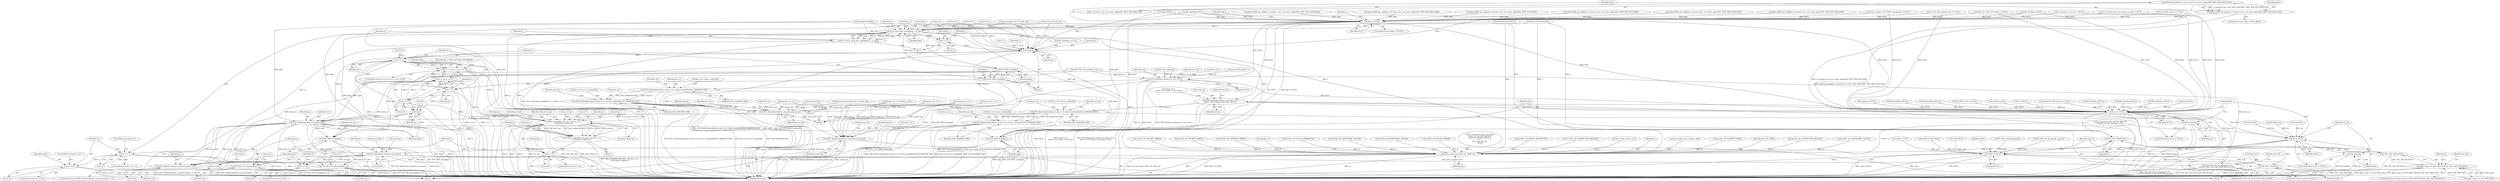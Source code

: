 digraph "0_openssl_b15f8769644b00ef7283521593360b7b2135cb63@array" {
"1000742" [label="(Call,X509_get_pubkey(s->session->sess_cert->peer_pkeys[SSL_PKEY_RSA_ENC].x509))"];
"1000740" [label="(Call,pkey=X509_get_pubkey(s->session->sess_cert->peer_pkeys[SSL_PKEY_RSA_ENC].x509))"];
"1001423" [label="(Call,pkey != NULL)"];
"1001443" [label="(Call,tls12_check_peer_sigalg(&md, s, p, pkey))"];
"1001441" [label="(Call,rv = tls12_check_peer_sigalg(&md, s, p, pkey))"];
"1001450" [label="(Call,rv == -1)"];
"1001457" [label="(Call,rv == 0)"];
"1001467" [label="(Call,p += 2)"];
"1001486" [label="(Call,n2s(p,i))"];
"1001498" [label="(Call,i != n)"];
"1001497" [label="(Call,(i != n) || (n > j) || (n <= 0))"];
"1001502" [label="(Call,n > j)"];
"1001501" [label="(Call,(n > j) || (n <= 0))"];
"1001505" [label="(Call,n <= 0)"];
"1001607" [label="(Call,RSA_verify(NID_md5_sha1, md_buf, j, p, n,\n\t\t\t\t\t\t\t\tpkey->pkey.rsa))"];
"1001605" [label="(Call,i=RSA_verify(NID_md5_sha1, md_buf, j, p, n,\n\t\t\t\t\t\t\t\tpkey->pkey.rsa))"];
"1001619" [label="(Call,i < 0)"];
"1001631" [label="(Call,i == 0)"];
"1001684" [label="(Call,(int)n)"];
"1001680" [label="(Call,EVP_VerifyFinal(&md_ctx,p,(int)n,pkey))"];
"1001679" [label="(Call,EVP_VerifyFinal(&md_ctx,p,(int)n,pkey) <= 0)"];
"1001728" [label="(Call,EVP_PKEY_free(pkey))"];
"1001730" [label="(Call,EVP_MD_CTX_cleanup(&md_ctx))"];
"1001741" [label="(Call,EVP_PKEY_free(pkey))"];
"1001765" [label="(Call,EVP_MD_CTX_cleanup(&md_ctx))"];
"1001494" [label="(Call,EVP_PKEY_size(pkey))"];
"1001492" [label="(Call,j=EVP_PKEY_size(pkey))"];
"1001521" [label="(Call,SSL_USE_SIGALGS(s))"];
"1001520" [label="(Call,!SSL_USE_SIGALGS(s))"];
"1001514" [label="(Call,pkey->type == EVP_PKEY_RSA && !SSL_USE_SIGALGS(s))"];
"1001736" [label="(Call,ssl3_send_alert(s,SSL3_AL_FATAL,al))"];
"1001546" [label="(Call,EVP_DigestInit_ex(&md_ctx,(num == 2)\n\t\t\t\t\t?s->ctx->md5:s->ctx->sha1, NULL))"];
"1001564" [label="(Call,EVP_DigestUpdate(&md_ctx,&(s->s3->client_random[0]),SSL3_RANDOM_SIZE))"];
"1001576" [label="(Call,EVP_DigestUpdate(&md_ctx,&(s->s3->server_random[0]),SSL3_RANDOM_SIZE))"];
"1001588" [label="(Call,EVP_DigestUpdate(&md_ctx,param,param_len))"];
"1001593" [label="(Call,EVP_DigestFinal_ex(&md_ctx,q,&size))"];
"1001542" [label="(Call,EVP_MD_CTX_set_flags(&md_ctx,\n\t\t\t\t\tEVP_MD_CTX_FLAG_NON_FIPS_ALLOW))"];
"1001599" [label="(Call,q+=size)"];
"1001744" [label="(Call,rsa != NULL)"];
"1001747" [label="(Call,RSA_free(rsa))"];
"1001750" [label="(Call,dh != NULL)"];
"1001753" [label="(Call,DH_free(dh))"];
"1001760" [label="(Call,ecdh != NULL)"];
"1001763" [label="(Call,EC_KEY_free(ecdh))"];
"1001644" [label="(Call,EVP_VerifyInit_ex(&md_ctx, md, NULL))"];
"1001649" [label="(Call,EVP_VerifyUpdate(&md_ctx,&(s->s3->client_random[0]),SSL3_RANDOM_SIZE))"];
"1001661" [label="(Call,EVP_VerifyUpdate(&md_ctx,&(s->s3->server_random[0]),SSL3_RANDOM_SIZE))"];
"1001673" [label="(Call,EVP_VerifyUpdate(&md_ctx,param,param_len))"];
"1001635" [label="(Call,al=SSL_AD_DECRYPT_ERROR)"];
"1001441" [label="(Call,rv = tls12_check_peer_sigalg(&md, s, p, pkey))"];
"1000281" [label="(Call,p=(unsigned char *)s->init_msg)"];
"1001619" [label="(Call,i < 0)"];
"1001474" [label="(Call,md = EVP_sha1())"];
"1001545" [label="(Identifier,EVP_MD_CTX_FLAG_NON_FIPS_ALLOW)"];
"1001594" [label="(Call,&md_ctx)"];
"1001503" [label="(Identifier,n)"];
"1000710" [label="(Call,BN_bin2bn(p,i,NULL))"];
"1001488" [label="(Identifier,i)"];
"1001612" [label="(Identifier,n)"];
"1001754" [label="(Identifier,dh)"];
"1001187" [label="(Call,ecdh=EC_KEY_new())"];
"1001242" [label="(Call,ngroup == NULL)"];
"1001649" [label="(Call,EVP_VerifyUpdate(&md_ctx,&(s->s3->client_random[0]),SSL3_RANDOM_SIZE))"];
"1001567" [label="(Call,&(s->s3->client_random[0]))"];
"1001523" [label="(Block,)"];
"1001492" [label="(Call,j=EVP_PKEY_size(pkey))"];
"1000155" [label="(Call,*dh=NULL)"];
"1000386" [label="(Call,param_len=0)"];
"1001563" [label="(Identifier,NULL)"];
"1001577" [label="(Call,&md_ctx)"];
"1001765" [label="(Call,EVP_MD_CTX_cleanup(&md_ctx))"];
"1001609" [label="(Identifier,md_buf)"];
"1000447" [label="(Call,param_len += i)"];
"1001590" [label="(Identifier,md_ctx)"];
"1001767" [label="(Identifier,md_ctx)"];
"1001703" [label="(Identifier,alg_a)"];
"1000759" [label="(Call,pkey=X509_get_pubkey(s->session->sess_cert->peer_pkeys[SSL_PKEY_DSA_SIGN].x509))"];
"1001690" [label="(Call,al=SSL_AD_DECRYPT_ERROR)"];
"1001763" [label="(Call,EC_KEY_free(ecdh))"];
"1001647" [label="(Identifier,md)"];
"1001623" [label="(Call,al=SSL_AD_DECRYPT_ERROR)"];
"1001652" [label="(Call,&(s->s3->client_random[0]))"];
"1001134" [label="(Call,pkey=X509_get_pubkey(s->session->sess_cert->peer_pkeys[SSL_PKEY_DSA_SIGN].x509))"];
"1001499" [label="(Identifier,i)"];
"1001650" [label="(Call,&md_ctx)"];
"1001546" [label="(Call,EVP_DigestInit_ex(&md_ctx,(num == 2)\n\t\t\t\t\t?s->ctx->md5:s->ctx->sha1, NULL))"];
"1001677" [label="(Identifier,param_len)"];
"1001521" [label="(Call,SSL_USE_SIGALGS(s))"];
"1001684" [label="(Call,(int)n)"];
"1001621" [label="(Literal,0)"];
"1001736" [label="(Call,ssl3_send_alert(s,SSL3_AL_FATAL,al))"];
"1001502" [label="(Call,n > j)"];
"1001467" [label="(Call,p += 2)"];
"1001600" [label="(Identifier,q)"];
"1001770" [label="(Literal,1)"];
"1001398" [label="(Call,ecdh=NULL)"];
"1001541" [label="(Block,)"];
"1001459" [label="(Literal,0)"];
"1001618" [label="(ControlStructure,if (i < 0))"];
"1001452" [label="(Call,-1)"];
"1001486" [label="(Call,n2s(p,i))"];
"1001542" [label="(Call,EVP_MD_CTX_set_flags(&md_ctx,\n\t\t\t\t\tEVP_MD_CTX_FLAG_NON_FIPS_ALLOW))"];
"1000719" [label="(Call,p+=i)"];
"1001597" [label="(Call,&size)"];
"1001504" [label="(Identifier,j)"];
"1001468" [label="(Identifier,p)"];
"1001497" [label="(Call,(i != n) || (n > j) || (n <= 0))"];
"1001337" [label="(Call,param_len += encoded_pt_len)"];
"1000867" [label="(Call,param_len += i)"];
"1001771" [label="(MethodReturn,int)"];
"1001517" [label="(Identifier,pkey)"];
"1000551" [label="(Call,BN_bin2bn(p,i,NULL))"];
"1001747" [label="(Call,RSA_free(rsa))"];
"1001578" [label="(Identifier,md_ctx)"];
"1001686" [label="(Identifier,n)"];
"1001465" [label="(Call,EVP_MD_name(md))"];
"1001729" [label="(Identifier,pkey)"];
"1000502" [label="(Call,p+=i)"];
"1001589" [label="(Call,&md_ctx)"];
"1001749" [label="(ControlStructure,if (dh != NULL))"];
"1000400" [label="(Call,al=SSL_AD_DECODE_ERROR)"];
"1001661" [label="(Call,EVP_VerifyUpdate(&md_ctx,&(s->s3->server_random[0]),SSL3_RANDOM_SIZE))"];
"1001620" [label="(Identifier,i)"];
"1000602" [label="(Call,BN_bin2bn(p,i,NULL))"];
"1001745" [label="(Identifier,rsa)"];
"1001679" [label="(Call,EVP_VerifyFinal(&md_ctx,p,(int)n,pkey) <= 0)"];
"1000699" [label="(Call,param_len += i)"];
"1000183" [label="(Call,s->method->ssl_get_message(s,\n\t\tSSL3_ST_CR_KEY_EXCH_A,\n\t\tSSL3_ST_CR_KEY_EXCH_B,\n\t\t-1,\n\t\ts->max_cert_list,\n \t\t&ok))"];
"1001426" [label="(Block,)"];
"1001644" [label="(Call,EVP_VerifyInit_ex(&md_ctx, md, NULL))"];
"1001282" [label="(Call,al=SSL_AD_EXPORT_RESTRICTION)"];
"1001450" [label="(Call,rv == -1)"];
"1001630" [label="(ControlStructure,if (i == 0))"];
"1001513" [label="(ControlStructure,if (pkey->type == EVP_PKEY_RSA && !SSL_USE_SIGALGS(s)))"];
"1001631" [label="(Call,i == 0)"];
"1001673" [label="(Call,EVP_VerifyUpdate(&md_ctx,param,param_len))"];
"1000233" [label="(Call,al = SSL_AD_UNEXPECTED_MESSAGE)"];
"1001595" [label="(Identifier,md_ctx)"];
"1000936" [label="(Call,(dh=DH_new()) == NULL)"];
"1001469" [label="(Literal,2)"];
"1001507" [label="(Literal,0)"];
"1001543" [label="(Call,&md_ctx)"];
"1001608" [label="(Identifier,NID_md5_sha1)"];
"1000298" [label="(Call,s->session->sess_cert->peer_rsa_tmp != NULL)"];
"1001500" [label="(Identifier,n)"];
"1001079" [label="(Call,BN_bin2bn(p,i,NULL))"];
"1001506" [label="(Identifier,n)"];
"1000128" [label="(Block,)"];
"1001210" [label="(Call,tls1_check_curve(s, p, 3))"];
"1001751" [label="(Identifier,dh)"];
"1001662" [label="(Call,&md_ctx)"];
"1001683" [label="(Identifier,p)"];
"1001471" [label="(Identifier,n)"];
"1001494" [label="(Call,EVP_PKEY_size(pkey))"];
"1001490" [label="(Identifier,n)"];
"1001636" [label="(Identifier,al)"];
"1001674" [label="(Call,&md_ctx)"];
"1001737" [label="(Identifier,s)"];
"1000727" [label="(Call,srp_verify_server_param(s, &al))"];
"1001646" [label="(Identifier,md_ctx)"];
"1000740" [label="(Call,pkey=X509_get_pubkey(s->session->sess_cert->peer_pkeys[SSL_PKEY_RSA_ENC].x509))"];
"1000143" [label="(Call,*pkey=NULL)"];
"1001463" [label="(Identifier,stderr)"];
"1001607" [label="(Call,RSA_verify(NID_md5_sha1, md_buf, j, p, n,\n\t\t\t\t\t\t\t\tpkey->pkey.rsa))"];
"1001495" [label="(Identifier,pkey)"];
"1001566" [label="(Identifier,md_ctx)"];
"1000279" [label="(Call,param=p=(unsigned char *)s->init_msg)"];
"1001643" [label="(Block,)"];
"1001660" [label="(Identifier,SSL3_RANDOM_SIZE)"];
"1001449" [label="(ControlStructure,if (rv == -1))"];
"1001428" [label="(Call,SSL_USE_SIGALGS(s))"];
"1001447" [label="(Identifier,p)"];
"1001088" [label="(Call,p+=i)"];
"1001454" [label="(ControlStructure,goto err;)"];
"1001576" [label="(Call,EVP_DigestUpdate(&md_ctx,&(s->s3->server_random[0]),SSL3_RANDOM_SIZE))"];
"1001451" [label="(Identifier,rv)"];
"1001515" [label="(Call,pkey->type == EVP_PKEY_RSA)"];
"1001738" [label="(Identifier,SSL3_AL_FATAL)"];
"1000781" [label="(Call,rsa=RSA_new())"];
"1001443" [label="(Call,tls12_check_peer_sigalg(&md, s, p, pkey))"];
"1001564" [label="(Call,EVP_DigestUpdate(&md_ctx,&(s->s3->client_random[0]),SSL3_RANDOM_SIZE))"];
"1001675" [label="(Identifier,md_ctx)"];
"1001446" [label="(Identifier,s)"];
"1001766" [label="(Call,&md_ctx)"];
"1001514" [label="(Call,pkey->type == EVP_PKEY_RSA && !SSL_USE_SIGALGS(s))"];
"1001624" [label="(Identifier,al)"];
"1001565" [label="(Call,&md_ctx)"];
"1001746" [label="(Identifier,NULL)"];
"1001742" [label="(Identifier,pkey)"];
"1001575" [label="(Identifier,SSL3_RANDOM_SIZE)"];
"1001664" [label="(Call,&(s->s3->server_random[0]))"];
"1001444" [label="(Call,&md)"];
"1001728" [label="(Call,EVP_PKEY_free(pkey))"];
"1000630" [label="(Call,(unsigned int)(p[0]))"];
"1001343" [label="(Call,p+=encoded_pt_len)"];
"1001501" [label="(Call,(n > j) || (n <= 0))"];
"1000151" [label="(Call,*rsa=NULL)"];
"1001752" [label="(Identifier,NULL)"];
"1001415" [label="(Call,al=SSL_AD_UNEXPECTED_MESSAGE)"];
"1001606" [label="(Identifier,i)"];
"1000741" [label="(Identifier,pkey)"];
"1001681" [label="(Call,&md_ctx)"];
"1001498" [label="(Call,i != n)"];
"1001688" [label="(Literal,0)"];
"1001522" [label="(Identifier,s)"];
"1001423" [label="(Call,pkey != NULL)"];
"1000495" [label="(Call,al=SSL_AD_HANDSHAKE_FAILURE)"];
"1001457" [label="(Call,rv == 0)"];
"1001731" [label="(Call,&md_ctx)"];
"1001744" [label="(Call,rsa != NULL)"];
"1000937" [label="(Call,dh=DH_new())"];
"1001115" [label="(Call,pkey=X509_get_pubkey(s->session->sess_cert->peer_pkeys[SSL_PKEY_RSA_ENC].x509))"];
"1001186" [label="(Call,(ecdh=EC_KEY_new()) == NULL)"];
"1001648" [label="(Identifier,NULL)"];
"1001424" [label="(Identifier,pkey)"];
"1001030" [label="(Call,BN_bin2bn(p,i,NULL))"];
"1001691" [label="(Identifier,al)"];
"1000659" [label="(Call,BN_bin2bn(p,i,NULL))"];
"1000780" [label="(Call,(rsa=RSA_new()) == NULL)"];
"1001764" [label="(Identifier,ecdh)"];
"1001602" [label="(Call,j+=size)"];
"1001294" [label="(Call,(srvr_ecpoint = EC_POINT_new(group)) == NULL)"];
"1001527" [label="(Identifier,j)"];
"1001096" [label="(Call,ssl_security(s, SSL_SECOP_TMP_DH,\n\t\t\t\t\t\tDH_security_bits(dh), 0, dh))"];
"1001505" [label="(Call,n <= 0)"];
"1001549" [label="(Call,(num == 2)\n\t\t\t\t\t?s->ctx->md5:s->ctx->sha1)"];
"1001748" [label="(Identifier,rsa)"];
"1001596" [label="(Identifier,q)"];
"1000127" [label="(MethodParameterIn,SSL *s)"];
"1001588" [label="(Call,EVP_DigestUpdate(&md_ctx,param,param_len))"];
"1001756" [label="(Identifier,bn_ctx)"];
"1001676" [label="(Identifier,param)"];
"1001422" [label="(ControlStructure,if (pkey != NULL))"];
"1000487" [label="(Call,s->ctx->psk_identity_hint == NULL)"];
"1000289" [label="(Call,s->session->sess_cert != NULL)"];
"1001599" [label="(Call,q+=size)"];
"1001548" [label="(Identifier,md_ctx)"];
"1000876" [label="(Call,BN_bin2bn(p,i,rsa->e))"];
"1001526" [label="(Call,j=0)"];
"1001613" [label="(Call,pkey->pkey.rsa)"];
"1001760" [label="(Call,ecdh != NULL)"];
"1001680" [label="(Call,EVP_VerifyFinal(&md_ctx,p,(int)n,pkey))"];
"1001730" [label="(Call,EVP_MD_CTX_cleanup(&md_ctx))"];
"1001230" [label="(Call,al=SSL_AD_INTERNAL_ERROR)"];
"1001753" [label="(Call,DH_free(dh))"];
"1001587" [label="(Identifier,SSL3_RANDOM_SIZE)"];
"1001743" [label="(ControlStructure,if (rsa != NULL))"];
"1001496" [label="(ControlStructure,if ((i != n) || (n > j) || (n <= 0)))"];
"1001520" [label="(Call,!SSL_USE_SIGALGS(s))"];
"1001429" [label="(Identifier,s)"];
"1001651" [label="(Identifier,md_ctx)"];
"1001750" [label="(Call,dh != NULL)"];
"1000981" [label="(Call,BN_bin2bn(p,i,NULL))"];
"1001593" [label="(Call,EVP_DigestFinal_ex(&md_ctx,q,&size))"];
"1001493" [label="(Identifier,j)"];
"1001353" [label="(Call,pkey=X509_get_pubkey(s->session->sess_cert->peer_pkeys[SSL_PKEY_RSA_ENC].x509))"];
"1001739" [label="(Identifier,al)"];
"1000736" [label="(ControlStructure,if (alg_a & SSL_aRSA))"];
"1001740" [label="(JumpTarget,err:)"];
"1001461" [label="(ControlStructure,goto f_err;)"];
"1001603" [label="(Identifier,j)"];
"1001070" [label="(Call,param_len += i)"];
"1001456" [label="(ControlStructure,if (rv == 0))"];
"1001448" [label="(Identifier,pkey)"];
"1001458" [label="(Identifier,rv)"];
"1001170" [label="(Call,al=SSL_AD_ILLEGAL_PARAMETER)"];
"1001761" [label="(Identifier,ecdh)"];
"1001732" [label="(Identifier,md_ctx)"];
"1001579" [label="(Call,&(s->s3->server_random[0]))"];
"1001741" [label="(Call,EVP_PKEY_free(pkey))"];
"1001104" [label="(Call,al=SSL_AD_HANDSHAKE_FAILURE)"];
"1001372" [label="(Call,pkey=X509_get_pubkey(s->session->sess_cert->peer_pkeys[SSL_PKEY_ECC].x509))"];
"1001529" [label="(Call,q=md_buf)"];
"1001663" [label="(Identifier,md_ctx)"];
"1001489" [label="(Call,n-=2)"];
"1001605" [label="(Call,i=RSA_verify(NID_md5_sha1, md_buf, j, p, n,\n\t\t\t\t\t\t\t\tpkey->pkey.rsa))"];
"1001487" [label="(Identifier,p)"];
"1001672" [label="(Identifier,SSL3_RANDOM_SIZE)"];
"1001510" [label="(Identifier,SSL_F_SSL3_GET_KEY_EXCHANGE)"];
"1001687" [label="(Identifier,pkey)"];
"1001682" [label="(Identifier,md_ctx)"];
"1001157" [label="(Call,dh=NULL)"];
"1001611" [label="(Identifier,p)"];
"1001762" [label="(Identifier,NULL)"];
"1001442" [label="(Identifier,rv)"];
"1000429" [label="(Call,al=SSL_AD_HANDSHAKE_FAILURE)"];
"1001265" [label="(Call,EC_KEY_get0_group(ecdh))"];
"1000897" [label="(Call,pkey=X509_get_pubkey(s->session->sess_cert->peer_pkeys[SSL_PKEY_RSA_ENC].x509))"];
"1000743" [label="(Call,s->session->sess_cert->peer_pkeys[SSL_PKEY_RSA_ENC].x509)"];
"1000178" [label="(Call,EVP_MD_CTX_init(&md_ctx))"];
"1001601" [label="(Identifier,size)"];
"1001252" [label="(Call,EC_KEY_set_group(ecdh, ngroup))"];
"1000461" [label="(Call,1-i)"];
"1001430" [label="(Block,)"];
"1001610" [label="(Identifier,j)"];
"1001759" [label="(ControlStructure,if (ecdh != NULL))"];
"1001300" [label="(Call,(bn_ctx = BN_CTX_new()) == NULL)"];
"1001633" [label="(Literal,0)"];
"1001678" [label="(ControlStructure,if (EVP_VerifyFinal(&md_ctx,p,(int)n,pkey) <= 0))"];
"1001592" [label="(Identifier,param_len)"];
"1001425" [label="(Identifier,NULL)"];
"1000159" [label="(Call,*ecdh = NULL)"];
"1001734" [label="(Literal,1)"];
"1001591" [label="(Identifier,param)"];
"1001645" [label="(Call,&md_ctx)"];
"1001547" [label="(Call,&md_ctx)"];
"1000926" [label="(Call,rsa=NULL)"];
"1001632" [label="(Identifier,i)"];
"1000742" [label="(Call,X509_get_pubkey(s->session->sess_cert->peer_pkeys[SSL_PKEY_RSA_ENC].x509))"];
"1000887" [label="(Call,p+=i)"];
"1000742" -> "1000740"  [label="AST: "];
"1000742" -> "1000743"  [label="CFG: "];
"1000743" -> "1000742"  [label="AST: "];
"1000740" -> "1000742"  [label="CFG: "];
"1000742" -> "1001771"  [label="DDG: s->session->sess_cert->peer_pkeys[SSL_PKEY_RSA_ENC].x509"];
"1000742" -> "1000740"  [label="DDG: s->session->sess_cert->peer_pkeys[SSL_PKEY_RSA_ENC].x509"];
"1000740" -> "1000736"  [label="AST: "];
"1000741" -> "1000740"  [label="AST: "];
"1001424" -> "1000740"  [label="CFG: "];
"1000740" -> "1001771"  [label="DDG: X509_get_pubkey(s->session->sess_cert->peer_pkeys[SSL_PKEY_RSA_ENC].x509)"];
"1000740" -> "1001423"  [label="DDG: pkey"];
"1001423" -> "1001422"  [label="AST: "];
"1001423" -> "1001425"  [label="CFG: "];
"1001424" -> "1001423"  [label="AST: "];
"1001425" -> "1001423"  [label="AST: "];
"1001429" -> "1001423"  [label="CFG: "];
"1001703" -> "1001423"  [label="CFG: "];
"1001423" -> "1001771"  [label="DDG: NULL"];
"1001423" -> "1001771"  [label="DDG: pkey != NULL"];
"1001115" -> "1001423"  [label="DDG: pkey"];
"1000759" -> "1001423"  [label="DDG: pkey"];
"1000143" -> "1001423"  [label="DDG: pkey"];
"1000897" -> "1001423"  [label="DDG: pkey"];
"1001353" -> "1001423"  [label="DDG: pkey"];
"1001134" -> "1001423"  [label="DDG: pkey"];
"1001372" -> "1001423"  [label="DDG: pkey"];
"1000487" -> "1001423"  [label="DDG: NULL"];
"1000298" -> "1001423"  [label="DDG: NULL"];
"1000710" -> "1001423"  [label="DDG: NULL"];
"1000289" -> "1001423"  [label="DDG: NULL"];
"1001294" -> "1001423"  [label="DDG: NULL"];
"1001300" -> "1001423"  [label="DDG: NULL"];
"1001079" -> "1001423"  [label="DDG: NULL"];
"1000780" -> "1001423"  [label="DDG: NULL"];
"1001423" -> "1001443"  [label="DDG: pkey"];
"1001423" -> "1001494"  [label="DDG: pkey"];
"1001423" -> "1001546"  [label="DDG: NULL"];
"1001423" -> "1001644"  [label="DDG: NULL"];
"1001423" -> "1001728"  [label="DDG: pkey"];
"1001423" -> "1001741"  [label="DDG: pkey"];
"1001423" -> "1001744"  [label="DDG: NULL"];
"1001443" -> "1001441"  [label="AST: "];
"1001443" -> "1001448"  [label="CFG: "];
"1001444" -> "1001443"  [label="AST: "];
"1001446" -> "1001443"  [label="AST: "];
"1001447" -> "1001443"  [label="AST: "];
"1001448" -> "1001443"  [label="AST: "];
"1001441" -> "1001443"  [label="CFG: "];
"1001443" -> "1001771"  [label="DDG: &md"];
"1001443" -> "1001771"  [label="DDG: p"];
"1001443" -> "1001771"  [label="DDG: s"];
"1001443" -> "1001441"  [label="DDG: &md"];
"1001443" -> "1001441"  [label="DDG: s"];
"1001443" -> "1001441"  [label="DDG: p"];
"1001443" -> "1001441"  [label="DDG: pkey"];
"1001428" -> "1001443"  [label="DDG: s"];
"1000127" -> "1001443"  [label="DDG: s"];
"1000281" -> "1001443"  [label="DDG: p"];
"1000630" -> "1001443"  [label="DDG: p[0]"];
"1000502" -> "1001443"  [label="DDG: p"];
"1001088" -> "1001443"  [label="DDG: p"];
"1000719" -> "1001443"  [label="DDG: p"];
"1001343" -> "1001443"  [label="DDG: p"];
"1000887" -> "1001443"  [label="DDG: p"];
"1001443" -> "1001467"  [label="DDG: p"];
"1001443" -> "1001494"  [label="DDG: pkey"];
"1001443" -> "1001521"  [label="DDG: s"];
"1001443" -> "1001736"  [label="DDG: s"];
"1001443" -> "1001741"  [label="DDG: pkey"];
"1001441" -> "1001430"  [label="AST: "];
"1001442" -> "1001441"  [label="AST: "];
"1001451" -> "1001441"  [label="CFG: "];
"1001441" -> "1001771"  [label="DDG: tls12_check_peer_sigalg(&md, s, p, pkey)"];
"1001441" -> "1001450"  [label="DDG: rv"];
"1001450" -> "1001449"  [label="AST: "];
"1001450" -> "1001452"  [label="CFG: "];
"1001451" -> "1001450"  [label="AST: "];
"1001452" -> "1001450"  [label="AST: "];
"1001454" -> "1001450"  [label="CFG: "];
"1001458" -> "1001450"  [label="CFG: "];
"1001450" -> "1001771"  [label="DDG: -1"];
"1001450" -> "1001771"  [label="DDG: rv"];
"1001450" -> "1001771"  [label="DDG: rv == -1"];
"1001452" -> "1001450"  [label="DDG: 1"];
"1001450" -> "1001457"  [label="DDG: rv"];
"1001457" -> "1001456"  [label="AST: "];
"1001457" -> "1001459"  [label="CFG: "];
"1001458" -> "1001457"  [label="AST: "];
"1001459" -> "1001457"  [label="AST: "];
"1001461" -> "1001457"  [label="CFG: "];
"1001463" -> "1001457"  [label="CFG: "];
"1001457" -> "1001771"  [label="DDG: rv == 0"];
"1001457" -> "1001771"  [label="DDG: rv"];
"1001467" -> "1001430"  [label="AST: "];
"1001467" -> "1001469"  [label="CFG: "];
"1001468" -> "1001467"  [label="AST: "];
"1001469" -> "1001467"  [label="AST: "];
"1001471" -> "1001467"  [label="CFG: "];
"1001467" -> "1001771"  [label="DDG: p"];
"1000630" -> "1001467"  [label="DDG: p[0]"];
"1001467" -> "1001486"  [label="DDG: p"];
"1001486" -> "1001426"  [label="AST: "];
"1001486" -> "1001488"  [label="CFG: "];
"1001487" -> "1001486"  [label="AST: "];
"1001488" -> "1001486"  [label="AST: "];
"1001490" -> "1001486"  [label="CFG: "];
"1001486" -> "1001771"  [label="DDG: p"];
"1001486" -> "1001771"  [label="DDG: n2s(p,i)"];
"1000281" -> "1001486"  [label="DDG: p"];
"1000630" -> "1001486"  [label="DDG: p[0]"];
"1000502" -> "1001486"  [label="DDG: p"];
"1001088" -> "1001486"  [label="DDG: p"];
"1001343" -> "1001486"  [label="DDG: p"];
"1000887" -> "1001486"  [label="DDG: p"];
"1000719" -> "1001486"  [label="DDG: p"];
"1000710" -> "1001486"  [label="DDG: i"];
"1000461" -> "1001486"  [label="DDG: i"];
"1001079" -> "1001486"  [label="DDG: i"];
"1000876" -> "1001486"  [label="DDG: i"];
"1001486" -> "1001498"  [label="DDG: i"];
"1001486" -> "1001607"  [label="DDG: p"];
"1001486" -> "1001680"  [label="DDG: p"];
"1001498" -> "1001497"  [label="AST: "];
"1001498" -> "1001500"  [label="CFG: "];
"1001499" -> "1001498"  [label="AST: "];
"1001500" -> "1001498"  [label="AST: "];
"1001503" -> "1001498"  [label="CFG: "];
"1001497" -> "1001498"  [label="CFG: "];
"1001498" -> "1001771"  [label="DDG: n"];
"1001498" -> "1001771"  [label="DDG: i"];
"1001498" -> "1001497"  [label="DDG: i"];
"1001498" -> "1001497"  [label="DDG: n"];
"1001489" -> "1001498"  [label="DDG: n"];
"1001498" -> "1001502"  [label="DDG: n"];
"1001498" -> "1001607"  [label="DDG: n"];
"1001498" -> "1001684"  [label="DDG: n"];
"1001497" -> "1001496"  [label="AST: "];
"1001497" -> "1001501"  [label="CFG: "];
"1001501" -> "1001497"  [label="AST: "];
"1001510" -> "1001497"  [label="CFG: "];
"1001517" -> "1001497"  [label="CFG: "];
"1001497" -> "1001771"  [label="DDG: (i != n) || (n > j) || (n <= 0)"];
"1001497" -> "1001771"  [label="DDG: (n > j) || (n <= 0)"];
"1001497" -> "1001771"  [label="DDG: i != n"];
"1001501" -> "1001497"  [label="DDG: n > j"];
"1001501" -> "1001497"  [label="DDG: n <= 0"];
"1001502" -> "1001501"  [label="AST: "];
"1001502" -> "1001504"  [label="CFG: "];
"1001503" -> "1001502"  [label="AST: "];
"1001504" -> "1001502"  [label="AST: "];
"1001506" -> "1001502"  [label="CFG: "];
"1001501" -> "1001502"  [label="CFG: "];
"1001502" -> "1001771"  [label="DDG: j"];
"1001502" -> "1001771"  [label="DDG: n"];
"1001502" -> "1001501"  [label="DDG: n"];
"1001502" -> "1001501"  [label="DDG: j"];
"1001492" -> "1001502"  [label="DDG: j"];
"1001502" -> "1001505"  [label="DDG: n"];
"1001502" -> "1001607"  [label="DDG: n"];
"1001502" -> "1001684"  [label="DDG: n"];
"1001501" -> "1001505"  [label="CFG: "];
"1001505" -> "1001501"  [label="AST: "];
"1001501" -> "1001771"  [label="DDG: n > j"];
"1001501" -> "1001771"  [label="DDG: n <= 0"];
"1001505" -> "1001501"  [label="DDG: n"];
"1001505" -> "1001501"  [label="DDG: 0"];
"1001505" -> "1001507"  [label="CFG: "];
"1001506" -> "1001505"  [label="AST: "];
"1001507" -> "1001505"  [label="AST: "];
"1001505" -> "1001771"  [label="DDG: n"];
"1001505" -> "1001607"  [label="DDG: n"];
"1001505" -> "1001684"  [label="DDG: n"];
"1001607" -> "1001605"  [label="AST: "];
"1001607" -> "1001613"  [label="CFG: "];
"1001608" -> "1001607"  [label="AST: "];
"1001609" -> "1001607"  [label="AST: "];
"1001610" -> "1001607"  [label="AST: "];
"1001611" -> "1001607"  [label="AST: "];
"1001612" -> "1001607"  [label="AST: "];
"1001613" -> "1001607"  [label="AST: "];
"1001605" -> "1001607"  [label="CFG: "];
"1001607" -> "1001771"  [label="DDG: n"];
"1001607" -> "1001771"  [label="DDG: j"];
"1001607" -> "1001771"  [label="DDG: p"];
"1001607" -> "1001771"  [label="DDG: md_buf"];
"1001607" -> "1001771"  [label="DDG: NID_md5_sha1"];
"1001607" -> "1001771"  [label="DDG: pkey->pkey.rsa"];
"1001607" -> "1001605"  [label="DDG: NID_md5_sha1"];
"1001607" -> "1001605"  [label="DDG: pkey->pkey.rsa"];
"1001607" -> "1001605"  [label="DDG: n"];
"1001607" -> "1001605"  [label="DDG: p"];
"1001607" -> "1001605"  [label="DDG: j"];
"1001607" -> "1001605"  [label="DDG: md_buf"];
"1001526" -> "1001607"  [label="DDG: j"];
"1001602" -> "1001607"  [label="DDG: j"];
"1000630" -> "1001607"  [label="DDG: p[0]"];
"1001605" -> "1001523"  [label="AST: "];
"1001606" -> "1001605"  [label="AST: "];
"1001620" -> "1001605"  [label="CFG: "];
"1001605" -> "1001771"  [label="DDG: RSA_verify(NID_md5_sha1, md_buf, j, p, n,\n\t\t\t\t\t\t\t\tpkey->pkey.rsa)"];
"1001605" -> "1001619"  [label="DDG: i"];
"1001619" -> "1001618"  [label="AST: "];
"1001619" -> "1001621"  [label="CFG: "];
"1001620" -> "1001619"  [label="AST: "];
"1001621" -> "1001619"  [label="AST: "];
"1001624" -> "1001619"  [label="CFG: "];
"1001632" -> "1001619"  [label="CFG: "];
"1001619" -> "1001771"  [label="DDG: i < 0"];
"1001619" -> "1001771"  [label="DDG: i"];
"1001619" -> "1001631"  [label="DDG: i"];
"1001631" -> "1001630"  [label="AST: "];
"1001631" -> "1001633"  [label="CFG: "];
"1001632" -> "1001631"  [label="AST: "];
"1001633" -> "1001631"  [label="AST: "];
"1001636" -> "1001631"  [label="CFG: "];
"1001729" -> "1001631"  [label="CFG: "];
"1001631" -> "1001771"  [label="DDG: i == 0"];
"1001631" -> "1001771"  [label="DDG: i"];
"1001684" -> "1001680"  [label="AST: "];
"1001684" -> "1001686"  [label="CFG: "];
"1001685" -> "1001684"  [label="AST: "];
"1001686" -> "1001684"  [label="AST: "];
"1001687" -> "1001684"  [label="CFG: "];
"1001684" -> "1001771"  [label="DDG: n"];
"1001684" -> "1001680"  [label="DDG: n"];
"1001680" -> "1001679"  [label="AST: "];
"1001680" -> "1001687"  [label="CFG: "];
"1001681" -> "1001680"  [label="AST: "];
"1001683" -> "1001680"  [label="AST: "];
"1001687" -> "1001680"  [label="AST: "];
"1001688" -> "1001680"  [label="CFG: "];
"1001680" -> "1001771"  [label="DDG: (int)n"];
"1001680" -> "1001771"  [label="DDG: p"];
"1001680" -> "1001679"  [label="DDG: &md_ctx"];
"1001680" -> "1001679"  [label="DDG: p"];
"1001680" -> "1001679"  [label="DDG: (int)n"];
"1001680" -> "1001679"  [label="DDG: pkey"];
"1001673" -> "1001680"  [label="DDG: &md_ctx"];
"1000630" -> "1001680"  [label="DDG: p[0]"];
"1001494" -> "1001680"  [label="DDG: pkey"];
"1001680" -> "1001728"  [label="DDG: pkey"];
"1001680" -> "1001730"  [label="DDG: &md_ctx"];
"1001680" -> "1001741"  [label="DDG: pkey"];
"1001680" -> "1001765"  [label="DDG: &md_ctx"];
"1001679" -> "1001678"  [label="AST: "];
"1001679" -> "1001688"  [label="CFG: "];
"1001688" -> "1001679"  [label="AST: "];
"1001691" -> "1001679"  [label="CFG: "];
"1001729" -> "1001679"  [label="CFG: "];
"1001679" -> "1001771"  [label="DDG: EVP_VerifyFinal(&md_ctx,p,(int)n,pkey) <= 0"];
"1001679" -> "1001771"  [label="DDG: EVP_VerifyFinal(&md_ctx,p,(int)n,pkey)"];
"1001728" -> "1000128"  [label="AST: "];
"1001728" -> "1001729"  [label="CFG: "];
"1001729" -> "1001728"  [label="AST: "];
"1001732" -> "1001728"  [label="CFG: "];
"1001728" -> "1001771"  [label="DDG: pkey"];
"1001728" -> "1001771"  [label="DDG: EVP_PKEY_free(pkey)"];
"1001494" -> "1001728"  [label="DDG: pkey"];
"1001730" -> "1000128"  [label="AST: "];
"1001730" -> "1001731"  [label="CFG: "];
"1001731" -> "1001730"  [label="AST: "];
"1001734" -> "1001730"  [label="CFG: "];
"1001730" -> "1001771"  [label="DDG: EVP_MD_CTX_cleanup(&md_ctx)"];
"1001730" -> "1001771"  [label="DDG: &md_ctx"];
"1000178" -> "1001730"  [label="DDG: &md_ctx"];
"1001593" -> "1001730"  [label="DDG: &md_ctx"];
"1001741" -> "1000128"  [label="AST: "];
"1001741" -> "1001742"  [label="CFG: "];
"1001742" -> "1001741"  [label="AST: "];
"1001745" -> "1001741"  [label="CFG: "];
"1001741" -> "1001771"  [label="DDG: pkey"];
"1001741" -> "1001771"  [label="DDG: EVP_PKEY_free(pkey)"];
"1001494" -> "1001741"  [label="DDG: pkey"];
"1000143" -> "1001741"  [label="DDG: pkey"];
"1001765" -> "1000128"  [label="AST: "];
"1001765" -> "1001766"  [label="CFG: "];
"1001766" -> "1001765"  [label="AST: "];
"1001770" -> "1001765"  [label="CFG: "];
"1001765" -> "1001771"  [label="DDG: &md_ctx"];
"1001765" -> "1001771"  [label="DDG: EVP_MD_CTX_cleanup(&md_ctx)"];
"1000178" -> "1001765"  [label="DDG: &md_ctx"];
"1001593" -> "1001765"  [label="DDG: &md_ctx"];
"1001494" -> "1001492"  [label="AST: "];
"1001494" -> "1001495"  [label="CFG: "];
"1001495" -> "1001494"  [label="AST: "];
"1001492" -> "1001494"  [label="CFG: "];
"1001494" -> "1001492"  [label="DDG: pkey"];
"1001492" -> "1001426"  [label="AST: "];
"1001493" -> "1001492"  [label="AST: "];
"1001499" -> "1001492"  [label="CFG: "];
"1001492" -> "1001771"  [label="DDG: EVP_PKEY_size(pkey)"];
"1001492" -> "1001771"  [label="DDG: j"];
"1001521" -> "1001520"  [label="AST: "];
"1001521" -> "1001522"  [label="CFG: "];
"1001522" -> "1001521"  [label="AST: "];
"1001520" -> "1001521"  [label="CFG: "];
"1001521" -> "1001771"  [label="DDG: s"];
"1001521" -> "1001520"  [label="DDG: s"];
"1001428" -> "1001521"  [label="DDG: s"];
"1000127" -> "1001521"  [label="DDG: s"];
"1001521" -> "1001736"  [label="DDG: s"];
"1001520" -> "1001514"  [label="AST: "];
"1001514" -> "1001520"  [label="CFG: "];
"1001520" -> "1001771"  [label="DDG: SSL_USE_SIGALGS(s)"];
"1001520" -> "1001514"  [label="DDG: SSL_USE_SIGALGS(s)"];
"1001514" -> "1001513"  [label="AST: "];
"1001514" -> "1001515"  [label="CFG: "];
"1001515" -> "1001514"  [label="AST: "];
"1001527" -> "1001514"  [label="CFG: "];
"1001646" -> "1001514"  [label="CFG: "];
"1001514" -> "1001771"  [label="DDG: !SSL_USE_SIGALGS(s)"];
"1001514" -> "1001771"  [label="DDG: pkey->type == EVP_PKEY_RSA"];
"1001514" -> "1001771"  [label="DDG: pkey->type == EVP_PKEY_RSA && !SSL_USE_SIGALGS(s)"];
"1001515" -> "1001514"  [label="DDG: pkey->type"];
"1001515" -> "1001514"  [label="DDG: EVP_PKEY_RSA"];
"1001736" -> "1000128"  [label="AST: "];
"1001736" -> "1001739"  [label="CFG: "];
"1001737" -> "1001736"  [label="AST: "];
"1001738" -> "1001736"  [label="AST: "];
"1001739" -> "1001736"  [label="AST: "];
"1001740" -> "1001736"  [label="CFG: "];
"1001736" -> "1001771"  [label="DDG: ssl3_send_alert(s,SSL3_AL_FATAL,al)"];
"1001736" -> "1001771"  [label="DDG: s"];
"1001736" -> "1001771"  [label="DDG: SSL3_AL_FATAL"];
"1001736" -> "1001771"  [label="DDG: al"];
"1001096" -> "1001736"  [label="DDG: s"];
"1001428" -> "1001736"  [label="DDG: s"];
"1000727" -> "1001736"  [label="DDG: s"];
"1001210" -> "1001736"  [label="DDG: s"];
"1000183" -> "1001736"  [label="DDG: s"];
"1000127" -> "1001736"  [label="DDG: s"];
"1001635" -> "1001736"  [label="DDG: al"];
"1001690" -> "1001736"  [label="DDG: al"];
"1001104" -> "1001736"  [label="DDG: al"];
"1001282" -> "1001736"  [label="DDG: al"];
"1000495" -> "1001736"  [label="DDG: al"];
"1000400" -> "1001736"  [label="DDG: al"];
"1001623" -> "1001736"  [label="DDG: al"];
"1001170" -> "1001736"  [label="DDG: al"];
"1000233" -> "1001736"  [label="DDG: al"];
"1001415" -> "1001736"  [label="DDG: al"];
"1000429" -> "1001736"  [label="DDG: al"];
"1001230" -> "1001736"  [label="DDG: al"];
"1001546" -> "1001541"  [label="AST: "];
"1001546" -> "1001563"  [label="CFG: "];
"1001547" -> "1001546"  [label="AST: "];
"1001549" -> "1001546"  [label="AST: "];
"1001563" -> "1001546"  [label="AST: "];
"1001566" -> "1001546"  [label="CFG: "];
"1001546" -> "1001771"  [label="DDG: NULL"];
"1001546" -> "1001771"  [label="DDG: (num == 2)\n\t\t\t\t\t?s->ctx->md5:s->ctx->sha1"];
"1001546" -> "1001771"  [label="DDG: EVP_DigestInit_ex(&md_ctx,(num == 2)\n\t\t\t\t\t?s->ctx->md5:s->ctx->sha1, NULL)"];
"1001542" -> "1001546"  [label="DDG: &md_ctx"];
"1001546" -> "1001564"  [label="DDG: &md_ctx"];
"1001546" -> "1001744"  [label="DDG: NULL"];
"1001564" -> "1001541"  [label="AST: "];
"1001564" -> "1001575"  [label="CFG: "];
"1001565" -> "1001564"  [label="AST: "];
"1001567" -> "1001564"  [label="AST: "];
"1001575" -> "1001564"  [label="AST: "];
"1001578" -> "1001564"  [label="CFG: "];
"1001564" -> "1001771"  [label="DDG: &(s->s3->client_random[0])"];
"1001564" -> "1001771"  [label="DDG: EVP_DigestUpdate(&md_ctx,&(s->s3->client_random[0]),SSL3_RANDOM_SIZE)"];
"1001576" -> "1001564"  [label="DDG: SSL3_RANDOM_SIZE"];
"1001564" -> "1001576"  [label="DDG: &md_ctx"];
"1001564" -> "1001576"  [label="DDG: SSL3_RANDOM_SIZE"];
"1001576" -> "1001541"  [label="AST: "];
"1001576" -> "1001587"  [label="CFG: "];
"1001577" -> "1001576"  [label="AST: "];
"1001579" -> "1001576"  [label="AST: "];
"1001587" -> "1001576"  [label="AST: "];
"1001590" -> "1001576"  [label="CFG: "];
"1001576" -> "1001771"  [label="DDG: &(s->s3->server_random[0])"];
"1001576" -> "1001771"  [label="DDG: SSL3_RANDOM_SIZE"];
"1001576" -> "1001771"  [label="DDG: EVP_DigestUpdate(&md_ctx,&(s->s3->server_random[0]),SSL3_RANDOM_SIZE)"];
"1001576" -> "1001588"  [label="DDG: &md_ctx"];
"1001588" -> "1001541"  [label="AST: "];
"1001588" -> "1001592"  [label="CFG: "];
"1001589" -> "1001588"  [label="AST: "];
"1001591" -> "1001588"  [label="AST: "];
"1001592" -> "1001588"  [label="AST: "];
"1001595" -> "1001588"  [label="CFG: "];
"1001588" -> "1001771"  [label="DDG: param"];
"1001588" -> "1001771"  [label="DDG: EVP_DigestUpdate(&md_ctx,param,param_len)"];
"1001588" -> "1001771"  [label="DDG: param_len"];
"1000279" -> "1001588"  [label="DDG: param"];
"1000386" -> "1001588"  [label="DDG: param_len"];
"1000699" -> "1001588"  [label="DDG: param_len"];
"1001337" -> "1001588"  [label="DDG: param_len"];
"1000447" -> "1001588"  [label="DDG: param_len"];
"1000867" -> "1001588"  [label="DDG: param_len"];
"1001070" -> "1001588"  [label="DDG: param_len"];
"1001588" -> "1001593"  [label="DDG: &md_ctx"];
"1001593" -> "1001541"  [label="AST: "];
"1001593" -> "1001597"  [label="CFG: "];
"1001594" -> "1001593"  [label="AST: "];
"1001596" -> "1001593"  [label="AST: "];
"1001597" -> "1001593"  [label="AST: "];
"1001600" -> "1001593"  [label="CFG: "];
"1001593" -> "1001771"  [label="DDG: EVP_DigestFinal_ex(&md_ctx,q,&size)"];
"1001593" -> "1001771"  [label="DDG: &size"];
"1001593" -> "1001542"  [label="DDG: &md_ctx"];
"1001599" -> "1001593"  [label="DDG: q"];
"1001529" -> "1001593"  [label="DDG: q"];
"1001593" -> "1001599"  [label="DDG: q"];
"1001542" -> "1001541"  [label="AST: "];
"1001542" -> "1001545"  [label="CFG: "];
"1001543" -> "1001542"  [label="AST: "];
"1001545" -> "1001542"  [label="AST: "];
"1001548" -> "1001542"  [label="CFG: "];
"1001542" -> "1001771"  [label="DDG: EVP_MD_CTX_FLAG_NON_FIPS_ALLOW"];
"1001542" -> "1001771"  [label="DDG: EVP_MD_CTX_set_flags(&md_ctx,\n\t\t\t\t\tEVP_MD_CTX_FLAG_NON_FIPS_ALLOW)"];
"1000178" -> "1001542"  [label="DDG: &md_ctx"];
"1001599" -> "1001541"  [label="AST: "];
"1001599" -> "1001601"  [label="CFG: "];
"1001600" -> "1001599"  [label="AST: "];
"1001601" -> "1001599"  [label="AST: "];
"1001603" -> "1001599"  [label="CFG: "];
"1001599" -> "1001771"  [label="DDG: q"];
"1001744" -> "1001743"  [label="AST: "];
"1001744" -> "1001746"  [label="CFG: "];
"1001745" -> "1001744"  [label="AST: "];
"1001746" -> "1001744"  [label="AST: "];
"1001748" -> "1001744"  [label="CFG: "];
"1001751" -> "1001744"  [label="CFG: "];
"1001744" -> "1001771"  [label="DDG: rsa != NULL"];
"1001744" -> "1001771"  [label="DDG: rsa"];
"1000781" -> "1001744"  [label="DDG: rsa"];
"1000926" -> "1001744"  [label="DDG: rsa"];
"1000151" -> "1001744"  [label="DDG: rsa"];
"1000551" -> "1001744"  [label="DDG: NULL"];
"1000487" -> "1001744"  [label="DDG: NULL"];
"1000298" -> "1001744"  [label="DDG: NULL"];
"1001644" -> "1001744"  [label="DDG: NULL"];
"1001242" -> "1001744"  [label="DDG: NULL"];
"1001079" -> "1001744"  [label="DDG: NULL"];
"1000981" -> "1001744"  [label="DDG: NULL"];
"1001294" -> "1001744"  [label="DDG: NULL"];
"1000659" -> "1001744"  [label="DDG: NULL"];
"1001186" -> "1001744"  [label="DDG: NULL"];
"1000936" -> "1001744"  [label="DDG: NULL"];
"1000780" -> "1001744"  [label="DDG: NULL"];
"1001030" -> "1001744"  [label="DDG: NULL"];
"1000710" -> "1001744"  [label="DDG: NULL"];
"1001300" -> "1001744"  [label="DDG: NULL"];
"1000602" -> "1001744"  [label="DDG: NULL"];
"1000289" -> "1001744"  [label="DDG: NULL"];
"1001744" -> "1001747"  [label="DDG: rsa"];
"1001744" -> "1001750"  [label="DDG: NULL"];
"1001747" -> "1001743"  [label="AST: "];
"1001747" -> "1001748"  [label="CFG: "];
"1001748" -> "1001747"  [label="AST: "];
"1001751" -> "1001747"  [label="CFG: "];
"1001747" -> "1001771"  [label="DDG: RSA_free(rsa)"];
"1001747" -> "1001771"  [label="DDG: rsa"];
"1001750" -> "1001749"  [label="AST: "];
"1001750" -> "1001752"  [label="CFG: "];
"1001751" -> "1001750"  [label="AST: "];
"1001752" -> "1001750"  [label="AST: "];
"1001754" -> "1001750"  [label="CFG: "];
"1001756" -> "1001750"  [label="CFG: "];
"1001750" -> "1001771"  [label="DDG: dh"];
"1001750" -> "1001771"  [label="DDG: dh != NULL"];
"1000937" -> "1001750"  [label="DDG: dh"];
"1001157" -> "1001750"  [label="DDG: dh"];
"1000155" -> "1001750"  [label="DDG: dh"];
"1001096" -> "1001750"  [label="DDG: dh"];
"1001750" -> "1001753"  [label="DDG: dh"];
"1001750" -> "1001760"  [label="DDG: NULL"];
"1001753" -> "1001749"  [label="AST: "];
"1001753" -> "1001754"  [label="CFG: "];
"1001754" -> "1001753"  [label="AST: "];
"1001756" -> "1001753"  [label="CFG: "];
"1001753" -> "1001771"  [label="DDG: dh"];
"1001753" -> "1001771"  [label="DDG: DH_free(dh)"];
"1001760" -> "1001759"  [label="AST: "];
"1001760" -> "1001762"  [label="CFG: "];
"1001761" -> "1001760"  [label="AST: "];
"1001762" -> "1001760"  [label="AST: "];
"1001764" -> "1001760"  [label="CFG: "];
"1001767" -> "1001760"  [label="CFG: "];
"1001760" -> "1001771"  [label="DDG: NULL"];
"1001760" -> "1001771"  [label="DDG: ecdh != NULL"];
"1001760" -> "1001771"  [label="DDG: ecdh"];
"1001265" -> "1001760"  [label="DDG: ecdh"];
"1001187" -> "1001760"  [label="DDG: ecdh"];
"1001252" -> "1001760"  [label="DDG: ecdh"];
"1000159" -> "1001760"  [label="DDG: ecdh"];
"1001398" -> "1001760"  [label="DDG: ecdh"];
"1001760" -> "1001763"  [label="DDG: ecdh"];
"1001763" -> "1001759"  [label="AST: "];
"1001763" -> "1001764"  [label="CFG: "];
"1001764" -> "1001763"  [label="AST: "];
"1001767" -> "1001763"  [label="CFG: "];
"1001763" -> "1001771"  [label="DDG: ecdh"];
"1001763" -> "1001771"  [label="DDG: EC_KEY_free(ecdh)"];
"1001644" -> "1001643"  [label="AST: "];
"1001644" -> "1001648"  [label="CFG: "];
"1001645" -> "1001644"  [label="AST: "];
"1001647" -> "1001644"  [label="AST: "];
"1001648" -> "1001644"  [label="AST: "];
"1001651" -> "1001644"  [label="CFG: "];
"1001644" -> "1001771"  [label="DDG: EVP_VerifyInit_ex(&md_ctx, md, NULL)"];
"1001644" -> "1001771"  [label="DDG: md"];
"1001644" -> "1001771"  [label="DDG: NULL"];
"1000178" -> "1001644"  [label="DDG: &md_ctx"];
"1001474" -> "1001644"  [label="DDG: md"];
"1001465" -> "1001644"  [label="DDG: md"];
"1001644" -> "1001649"  [label="DDG: &md_ctx"];
"1001649" -> "1001643"  [label="AST: "];
"1001649" -> "1001660"  [label="CFG: "];
"1001650" -> "1001649"  [label="AST: "];
"1001652" -> "1001649"  [label="AST: "];
"1001660" -> "1001649"  [label="AST: "];
"1001663" -> "1001649"  [label="CFG: "];
"1001649" -> "1001771"  [label="DDG: EVP_VerifyUpdate(&md_ctx,&(s->s3->client_random[0]),SSL3_RANDOM_SIZE)"];
"1001649" -> "1001771"  [label="DDG: &(s->s3->client_random[0])"];
"1001649" -> "1001661"  [label="DDG: &md_ctx"];
"1001649" -> "1001661"  [label="DDG: SSL3_RANDOM_SIZE"];
"1001661" -> "1001643"  [label="AST: "];
"1001661" -> "1001672"  [label="CFG: "];
"1001662" -> "1001661"  [label="AST: "];
"1001664" -> "1001661"  [label="AST: "];
"1001672" -> "1001661"  [label="AST: "];
"1001675" -> "1001661"  [label="CFG: "];
"1001661" -> "1001771"  [label="DDG: SSL3_RANDOM_SIZE"];
"1001661" -> "1001771"  [label="DDG: EVP_VerifyUpdate(&md_ctx,&(s->s3->server_random[0]),SSL3_RANDOM_SIZE)"];
"1001661" -> "1001771"  [label="DDG: &(s->s3->server_random[0])"];
"1001661" -> "1001673"  [label="DDG: &md_ctx"];
"1001673" -> "1001643"  [label="AST: "];
"1001673" -> "1001677"  [label="CFG: "];
"1001674" -> "1001673"  [label="AST: "];
"1001676" -> "1001673"  [label="AST: "];
"1001677" -> "1001673"  [label="AST: "];
"1001682" -> "1001673"  [label="CFG: "];
"1001673" -> "1001771"  [label="DDG: EVP_VerifyUpdate(&md_ctx,param,param_len)"];
"1001673" -> "1001771"  [label="DDG: param_len"];
"1001673" -> "1001771"  [label="DDG: param"];
"1000279" -> "1001673"  [label="DDG: param"];
"1000386" -> "1001673"  [label="DDG: param_len"];
"1000699" -> "1001673"  [label="DDG: param_len"];
"1001337" -> "1001673"  [label="DDG: param_len"];
"1000447" -> "1001673"  [label="DDG: param_len"];
"1000867" -> "1001673"  [label="DDG: param_len"];
"1001070" -> "1001673"  [label="DDG: param_len"];
}
